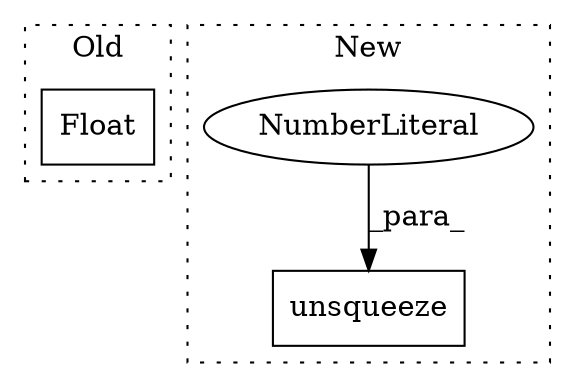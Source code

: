 digraph G {
subgraph cluster0 {
1 [label="Float" a="32" s="3509,3516" l="6,1" shape="box"];
label = "Old";
style="dotted";
}
subgraph cluster1 {
2 [label="unsqueeze" a="32" s="3766,3777" l="10,1" shape="box"];
3 [label="NumberLiteral" a="34" s="3776" l="1" shape="ellipse"];
label = "New";
style="dotted";
}
3 -> 2 [label="_para_"];
}